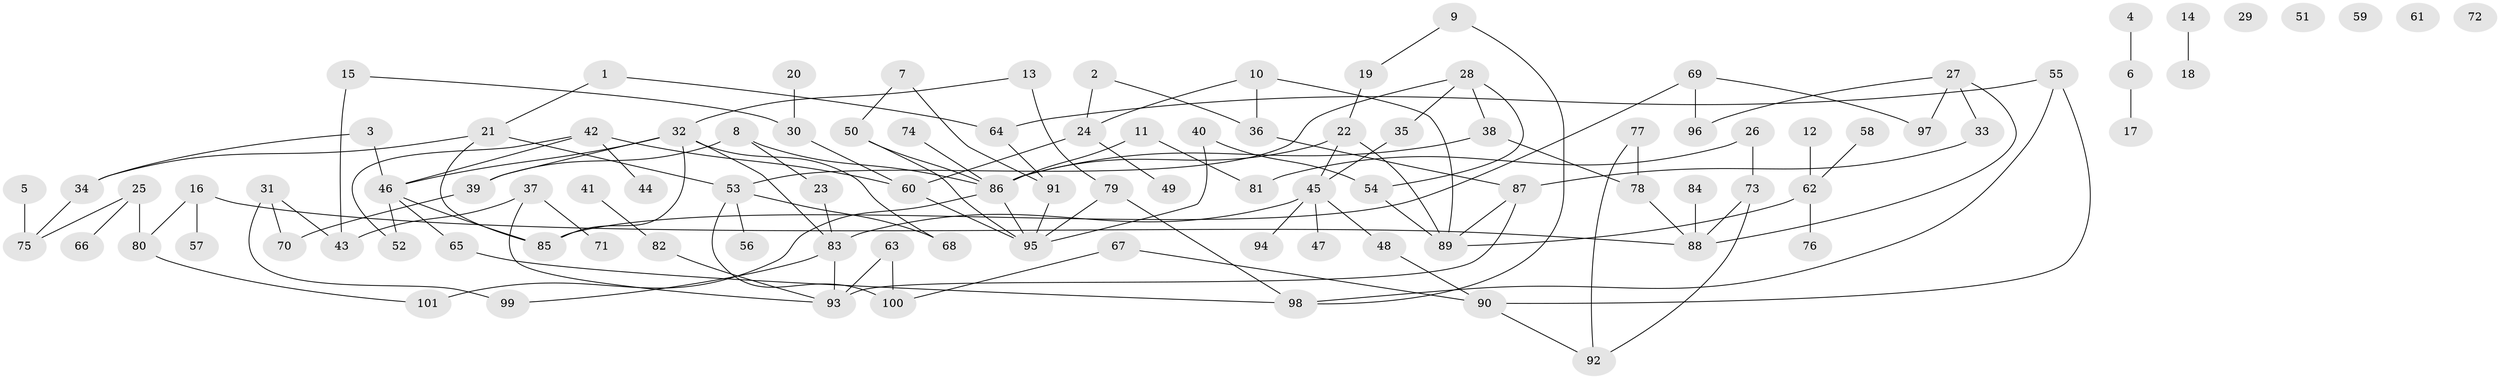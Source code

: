// coarse degree distribution, {4: 0.13636363636363635, 3: 0.21212121212121213, 5: 0.10606060606060606, 1: 0.19696969696969696, 2: 0.19696969696969696, 6: 0.030303030303030304, 0: 0.09090909090909091, 9: 0.015151515151515152, 11: 0.015151515151515152}
// Generated by graph-tools (version 1.1) at 2025/41/03/06/25 10:41:19]
// undirected, 101 vertices, 129 edges
graph export_dot {
graph [start="1"]
  node [color=gray90,style=filled];
  1;
  2;
  3;
  4;
  5;
  6;
  7;
  8;
  9;
  10;
  11;
  12;
  13;
  14;
  15;
  16;
  17;
  18;
  19;
  20;
  21;
  22;
  23;
  24;
  25;
  26;
  27;
  28;
  29;
  30;
  31;
  32;
  33;
  34;
  35;
  36;
  37;
  38;
  39;
  40;
  41;
  42;
  43;
  44;
  45;
  46;
  47;
  48;
  49;
  50;
  51;
  52;
  53;
  54;
  55;
  56;
  57;
  58;
  59;
  60;
  61;
  62;
  63;
  64;
  65;
  66;
  67;
  68;
  69;
  70;
  71;
  72;
  73;
  74;
  75;
  76;
  77;
  78;
  79;
  80;
  81;
  82;
  83;
  84;
  85;
  86;
  87;
  88;
  89;
  90;
  91;
  92;
  93;
  94;
  95;
  96;
  97;
  98;
  99;
  100;
  101;
  1 -- 21;
  1 -- 64;
  2 -- 24;
  2 -- 36;
  3 -- 34;
  3 -- 46;
  4 -- 6;
  5 -- 75;
  6 -- 17;
  7 -- 50;
  7 -- 91;
  8 -- 23;
  8 -- 39;
  8 -- 86;
  9 -- 19;
  9 -- 98;
  10 -- 24;
  10 -- 36;
  10 -- 89;
  11 -- 81;
  11 -- 86;
  12 -- 62;
  13 -- 32;
  13 -- 79;
  14 -- 18;
  15 -- 30;
  15 -- 43;
  16 -- 57;
  16 -- 80;
  16 -- 88;
  19 -- 22;
  20 -- 30;
  21 -- 34;
  21 -- 53;
  21 -- 85;
  22 -- 45;
  22 -- 86;
  22 -- 89;
  23 -- 83;
  24 -- 49;
  24 -- 60;
  25 -- 66;
  25 -- 75;
  25 -- 80;
  26 -- 73;
  26 -- 81;
  27 -- 33;
  27 -- 88;
  27 -- 96;
  27 -- 97;
  28 -- 35;
  28 -- 38;
  28 -- 53;
  28 -- 54;
  30 -- 60;
  31 -- 43;
  31 -- 70;
  31 -- 99;
  32 -- 39;
  32 -- 46;
  32 -- 68;
  32 -- 83;
  32 -- 85;
  33 -- 87;
  34 -- 75;
  35 -- 45;
  36 -- 87;
  37 -- 43;
  37 -- 71;
  37 -- 93;
  38 -- 78;
  38 -- 86;
  39 -- 70;
  40 -- 54;
  40 -- 95;
  41 -- 82;
  42 -- 44;
  42 -- 46;
  42 -- 52;
  42 -- 60;
  45 -- 47;
  45 -- 48;
  45 -- 83;
  45 -- 94;
  46 -- 52;
  46 -- 65;
  46 -- 85;
  48 -- 90;
  50 -- 86;
  50 -- 95;
  53 -- 56;
  53 -- 68;
  53 -- 100;
  54 -- 89;
  55 -- 64;
  55 -- 90;
  55 -- 98;
  58 -- 62;
  60 -- 95;
  62 -- 76;
  62 -- 89;
  63 -- 93;
  63 -- 100;
  64 -- 91;
  65 -- 98;
  67 -- 90;
  67 -- 100;
  69 -- 85;
  69 -- 96;
  69 -- 97;
  73 -- 88;
  73 -- 92;
  74 -- 86;
  77 -- 78;
  77 -- 92;
  78 -- 88;
  79 -- 95;
  79 -- 98;
  80 -- 101;
  82 -- 93;
  83 -- 93;
  83 -- 99;
  84 -- 88;
  86 -- 95;
  86 -- 101;
  87 -- 89;
  87 -- 93;
  90 -- 92;
  91 -- 95;
}
